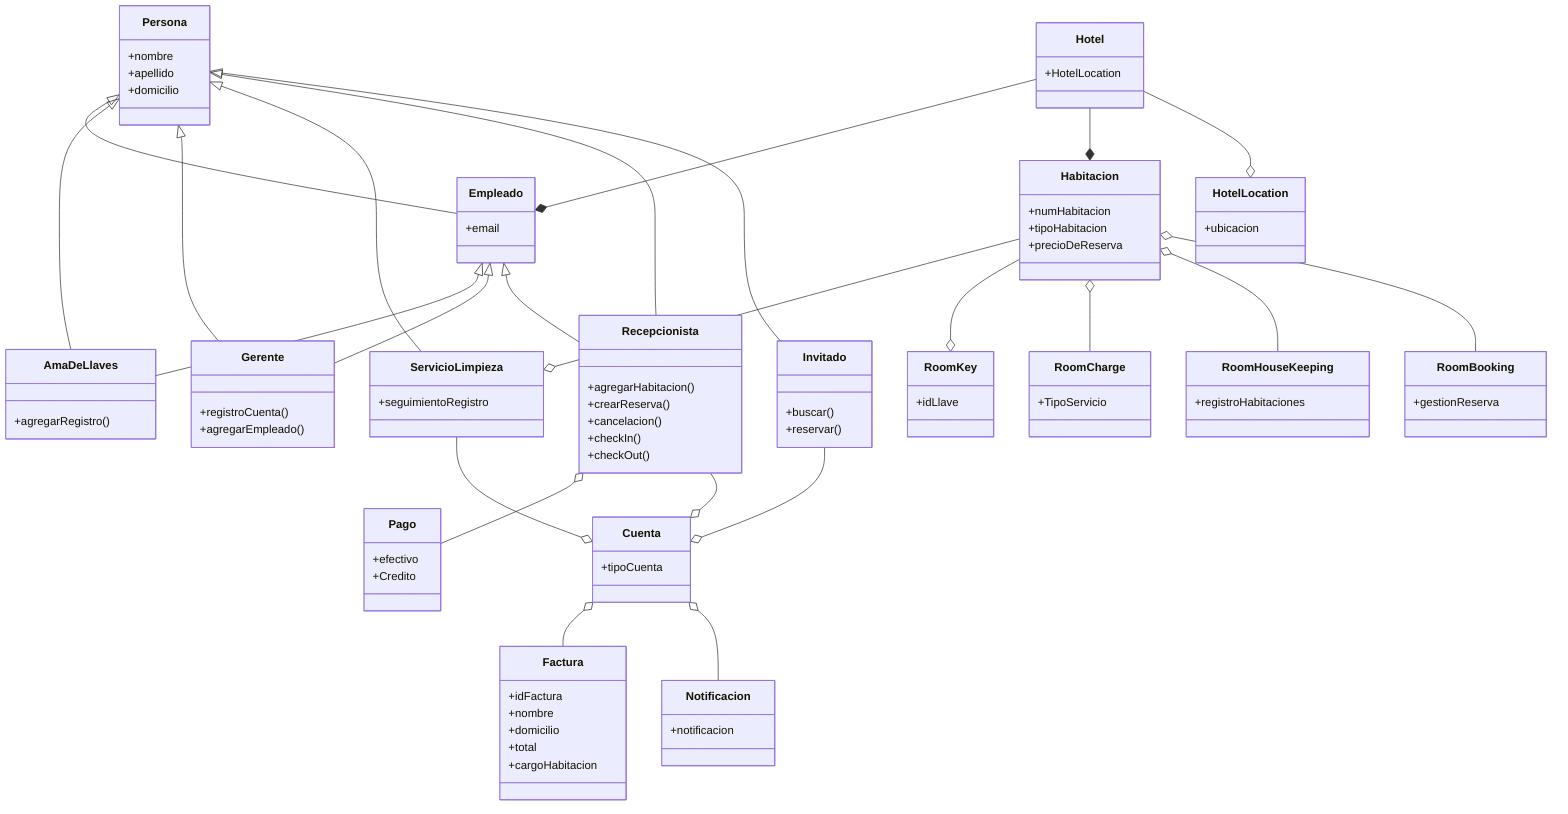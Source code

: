 classDiagram

    Hotel --o HotelLocation
    Hotel --* Habitacion
    Hotel --* Empleado

    Invitado --o Cuenta
    Recepcionista --o Cuenta
    ServicioLimpieza --o Cuenta

    Persona <|-- Invitado
    Persona <|-- Recepcionista
    Persona <|-- ServicioLimpieza
    Persona <|-- Gerente
    Persona <|-- AmaDeLlaves
    Persona <|-- Empleado

    Habitacion o-- RoomBooking
    Habitacion o-- RoomHouseKeeping
    Habitacion o-- RoomCharge
    Habitacion --o RoomKey
    Habitacion --o ServicioLimpieza

    Cuenta o-- Notificacion
    Cuenta o-- Factura

    Recepcionista o-- Pago

    Empleado <|-- Recepcionista
    Empleado <|-- Gerente
    Empleado <|-- AmaDeLlaves

    class Hotel
    Hotel: +HotelLocation

    class HotelLocation
    HotelLocation: +ubicacion

    class Habitacion
    Habitacion: +numHabitacion
    Habitacion: +tipoHabitacion
    Habitacion: +precioDeReserva

    class Cuenta 
    Cuenta: +tipoCuenta

    class Persona 
    Persona: +nombre
    Persona: +apellido
    Persona: +domicilio

    class Gerente
    Gerente: +registroCuenta()
    Gerente: +agregarEmpleado()

    class Empleado
    Empleado: +email

    class Invitado
    Invitado: +buscar()
    Invitado: +reservar()

    class AmaDeLlaves
    AmaDeLlaves: +agregarRegistro()

    class Recepcionista
    Recepcionista: +agregarHabitacion()
    Recepcionista: +crearReserva()
    Recepcionista: +cancelacion()
    Recepcionista: +checkIn()
    Recepcionista: +checkOut()

    class ServicioLimpieza
    ServicioLimpieza: +seguimientoRegistro

    class RoomBooking 
    RoomBooking: +gestionReserva

    class Notificacion
    Notificacion: +notificacion

    class RoomHouseKeeping
    RoomHouseKeeping: +registroHabitaciones

    class RoomCharge
    RoomCharge: +TipoServicio

    class Factura
    Factura: +idFactura
    Factura: +nombre
    Factura: +domicilio
    Factura: +total
    Factura: +cargoHabitacion

    class RoomKey 
    RoomKey: +idLlave

    class Pago
    Pago: +efectivo
    Pago: +Credito